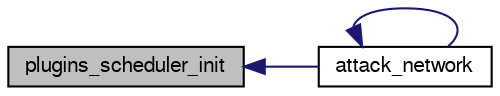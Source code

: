 digraph G
{
  bgcolor="transparent";
  edge [fontname="FreeSans",fontsize="10",labelfontname="FreeSans",labelfontsize="10"];
  node [fontname="FreeSans",fontsize="10",shape=record];
  rankdir=LR;
  Node1 [label="plugins_scheduler_init",height=0.2,width=0.4,color="black", fillcolor="grey75", style="filled" fontcolor="black"];
  Node1 -> Node2 [dir=back,color="midnightblue",fontsize="10",style="solid",fontname="FreeSans"];
  Node2 [label="attack_network",height=0.2,width=0.4,color="black",URL="$attack_8h.html#a8487544e41baa26d15e4f9a91e4b34b8",tooltip="Attack a whole network."];
  Node2 -> Node2 [dir=back,color="midnightblue",fontsize="10",style="solid",fontname="FreeSans"];
}
